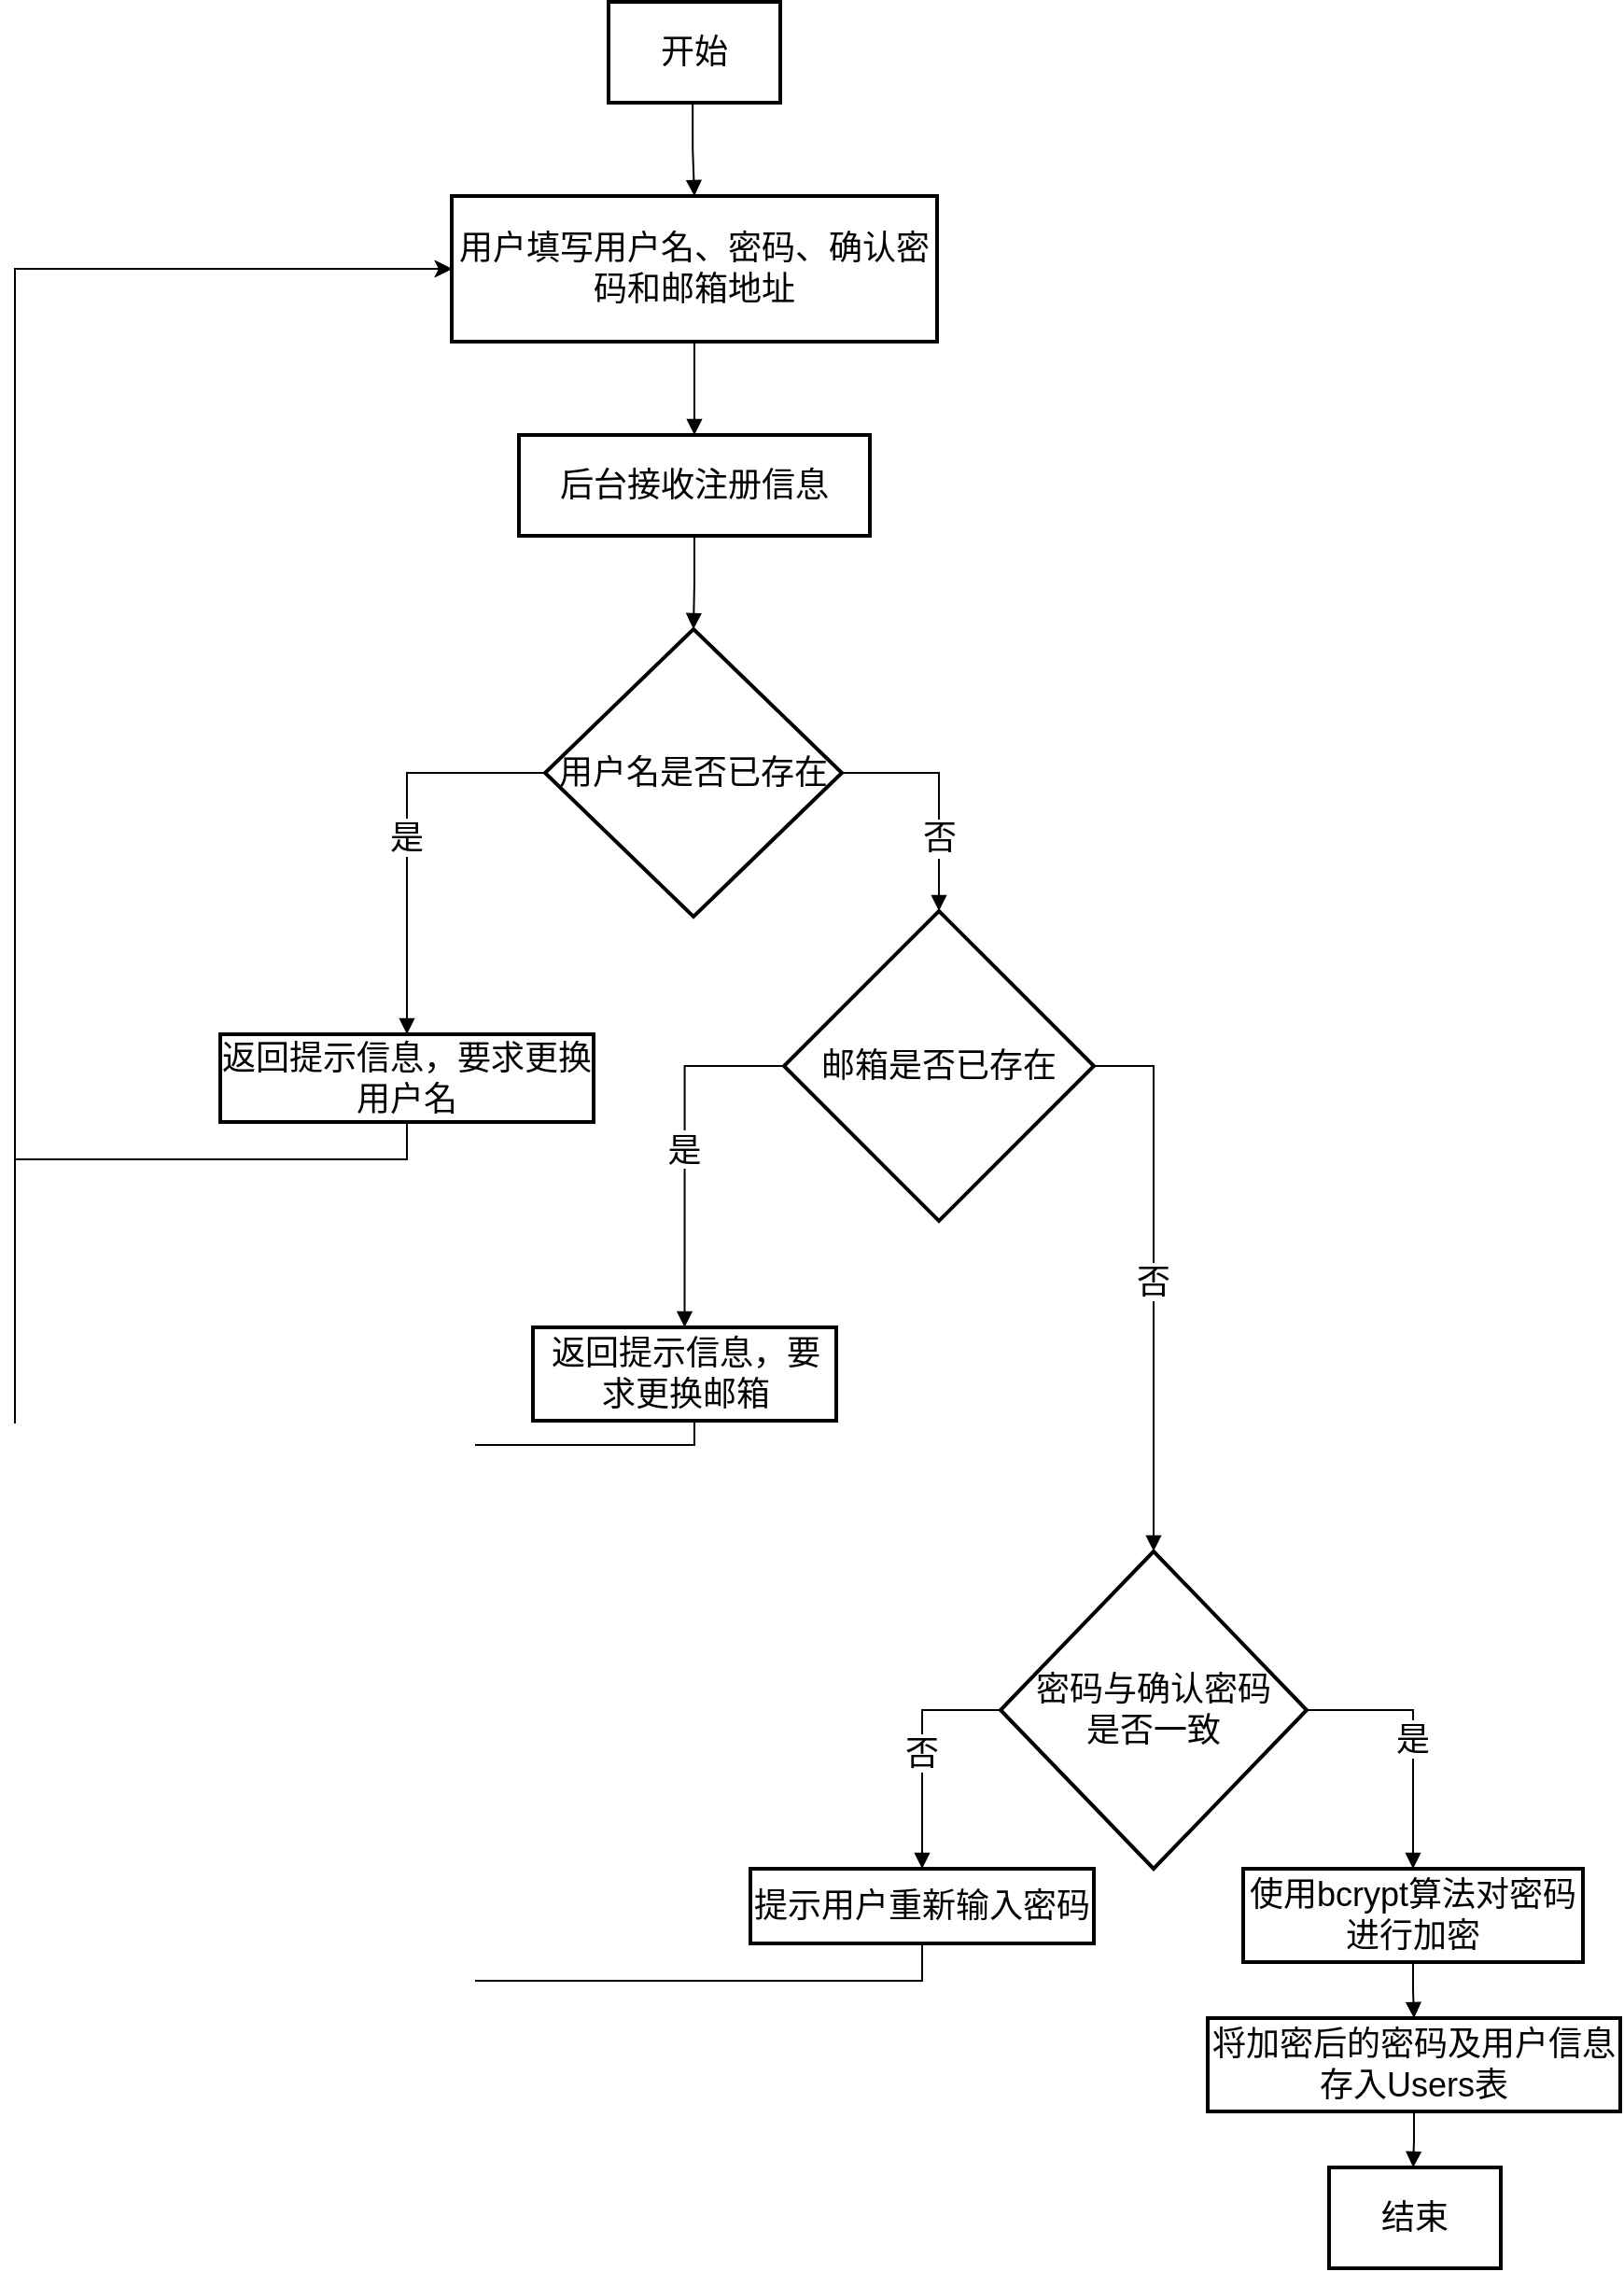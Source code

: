 <mxfile version="26.2.15">
  <diagram name="第 1 页" id="3JSs4MN5bHzwzL3MK9mN">
    <mxGraphModel dx="1695" dy="1001" grid="1" gridSize="10" guides="1" tooltips="1" connect="1" arrows="1" fold="1" page="1" pageScale="1" pageWidth="1200" pageHeight="1600" math="0" shadow="0">
      <root>
        <mxCell id="0" />
        <mxCell id="1" parent="0" />
        <mxCell id="RmGULRWr54-7OMC-13Zr-1" value="开始" style="whiteSpace=wrap;strokeWidth=2;fontSize=18;" parent="1" vertex="1">
          <mxGeometry x="468" y="20" width="92" height="54" as="geometry" />
        </mxCell>
        <mxCell id="RmGULRWr54-7OMC-13Zr-2" value="用户填写用户名、密码、确认密码和邮箱地址" style="whiteSpace=wrap;strokeWidth=2;fontSize=18;" parent="1" vertex="1">
          <mxGeometry x="384" y="124" width="260" height="78" as="geometry" />
        </mxCell>
        <mxCell id="RmGULRWr54-7OMC-13Zr-3" value="后台接收注册信息" style="whiteSpace=wrap;strokeWidth=2;fontSize=18;" parent="1" vertex="1">
          <mxGeometry x="420" y="252" width="188" height="54" as="geometry" />
        </mxCell>
        <mxCell id="RmGULRWr54-7OMC-13Zr-4" value="用户名是否已存在" style="rhombus;strokeWidth=2;whiteSpace=wrap;fontSize=18;" parent="1" vertex="1">
          <mxGeometry x="434" y="356" width="159" height="154" as="geometry" />
        </mxCell>
        <mxCell id="RmGULRWr54-7OMC-13Zr-26" style="edgeStyle=orthogonalEdgeStyle;rounded=0;orthogonalLoop=1;jettySize=auto;html=1;exitX=0.5;exitY=1;exitDx=0;exitDy=0;entryX=0;entryY=0.5;entryDx=0;entryDy=0;fontSize=18;" parent="1" source="RmGULRWr54-7OMC-13Zr-5" target="RmGULRWr54-7OMC-13Zr-2" edge="1">
          <mxGeometry relative="1" as="geometry">
            <Array as="points">
              <mxPoint x="360" y="640" />
              <mxPoint x="150" y="640" />
              <mxPoint x="150" y="163" />
            </Array>
          </mxGeometry>
        </mxCell>
        <mxCell id="RmGULRWr54-7OMC-13Zr-5" value="返回提示信息，要求更换用户名" style="whiteSpace=wrap;strokeWidth=2;fontSize=18;" parent="1" vertex="1">
          <mxGeometry x="260" y="573" width="200" height="47" as="geometry" />
        </mxCell>
        <mxCell id="RmGULRWr54-7OMC-13Zr-6" value="邮箱是否已存在" style="rhombus;strokeWidth=2;whiteSpace=wrap;fontSize=18;" parent="1" vertex="1">
          <mxGeometry x="562" y="507" width="166" height="166" as="geometry" />
        </mxCell>
        <mxCell id="RmGULRWr54-7OMC-13Zr-27" style="edgeStyle=orthogonalEdgeStyle;rounded=0;orthogonalLoop=1;jettySize=auto;html=1;exitX=0.5;exitY=1;exitDx=0;exitDy=0;entryX=0;entryY=0.5;entryDx=0;entryDy=0;fontSize=18;" parent="1" source="RmGULRWr54-7OMC-13Zr-7" target="RmGULRWr54-7OMC-13Zr-2" edge="1">
          <mxGeometry relative="1" as="geometry">
            <mxPoint x="380" y="163" as="targetPoint" />
            <mxPoint x="513.5" y="773" as="sourcePoint" />
            <Array as="points">
              <mxPoint x="514" y="793" />
              <mxPoint x="150" y="793" />
              <mxPoint x="150" y="163" />
            </Array>
          </mxGeometry>
        </mxCell>
        <mxCell id="RmGULRWr54-7OMC-13Zr-7" value="返回提示信息，要求更换邮箱" style="whiteSpace=wrap;strokeWidth=2;fontSize=18;" parent="1" vertex="1">
          <mxGeometry x="427.5" y="730" width="162.5" height="50" as="geometry" />
        </mxCell>
        <mxCell id="RmGULRWr54-7OMC-13Zr-8" value="密码与确认密码&#xa;是否一致" style="rhombus;strokeWidth=2;whiteSpace=wrap;fontSize=18;" parent="1" vertex="1">
          <mxGeometry x="678" y="850" width="164" height="170" as="geometry" />
        </mxCell>
        <mxCell id="RmGULRWr54-7OMC-13Zr-28" style="edgeStyle=orthogonalEdgeStyle;rounded=0;orthogonalLoop=1;jettySize=auto;html=1;exitX=0.5;exitY=1;exitDx=0;exitDy=0;entryX=0;entryY=0.5;entryDx=0;entryDy=0;fontSize=18;" parent="1" source="RmGULRWr54-7OMC-13Zr-9" target="RmGULRWr54-7OMC-13Zr-2" edge="1">
          <mxGeometry relative="1" as="geometry">
            <Array as="points">
              <mxPoint x="636" y="1080" />
              <mxPoint x="150" y="1080" />
              <mxPoint x="150" y="163" />
            </Array>
          </mxGeometry>
        </mxCell>
        <mxCell id="RmGULRWr54-7OMC-13Zr-9" value="提示用户重新输入密码" style="whiteSpace=wrap;strokeWidth=2;fontSize=18;" parent="1" vertex="1">
          <mxGeometry x="544" y="1020" width="184" height="40" as="geometry" />
        </mxCell>
        <mxCell id="RmGULRWr54-7OMC-13Zr-10" value="使用bcrypt算法对密码进行加密" style="whiteSpace=wrap;strokeWidth=2;fontSize=18;" parent="1" vertex="1">
          <mxGeometry x="808" y="1020" width="182" height="50" as="geometry" />
        </mxCell>
        <mxCell id="RmGULRWr54-7OMC-13Zr-11" value="将加密后的密码及用户信息存入Users表" style="whiteSpace=wrap;strokeWidth=2;fontSize=18;" parent="1" vertex="1">
          <mxGeometry x="789" y="1100" width="221" height="50" as="geometry" />
        </mxCell>
        <mxCell id="RmGULRWr54-7OMC-13Zr-12" value="结束" style="whiteSpace=wrap;strokeWidth=2;fontSize=18;" parent="1" vertex="1">
          <mxGeometry x="854" y="1180" width="92" height="54" as="geometry" />
        </mxCell>
        <mxCell id="RmGULRWr54-7OMC-13Zr-13" value="" style="startArrow=none;endArrow=block;exitX=0.49;exitY=1;entryX=0.5;entryY=0;rounded=0;edgeStyle=orthogonalEdgeStyle;fontSize=18;" parent="1" source="RmGULRWr54-7OMC-13Zr-1" target="RmGULRWr54-7OMC-13Zr-2" edge="1">
          <mxGeometry relative="1" as="geometry" />
        </mxCell>
        <mxCell id="RmGULRWr54-7OMC-13Zr-14" value="" style="startArrow=none;endArrow=block;exitX=0.5;exitY=1;entryX=0.5;entryY=0;rounded=0;edgeStyle=orthogonalEdgeStyle;fontSize=18;" parent="1" source="RmGULRWr54-7OMC-13Zr-2" target="RmGULRWr54-7OMC-13Zr-3" edge="1">
          <mxGeometry relative="1" as="geometry" />
        </mxCell>
        <mxCell id="RmGULRWr54-7OMC-13Zr-15" value="" style="startArrow=none;endArrow=block;exitX=0.5;exitY=1;entryX=0.5;entryY=0;rounded=0;edgeStyle=orthogonalEdgeStyle;fontSize=18;" parent="1" source="RmGULRWr54-7OMC-13Zr-3" target="RmGULRWr54-7OMC-13Zr-4" edge="1">
          <mxGeometry relative="1" as="geometry" />
        </mxCell>
        <mxCell id="RmGULRWr54-7OMC-13Zr-16" value="是" style="startArrow=none;endArrow=block;exitX=0;exitY=0.5;entryX=0.5;entryY=0;rounded=0;edgeStyle=orthogonalEdgeStyle;exitDx=0;exitDy=0;fontSize=18;" parent="1" source="RmGULRWr54-7OMC-13Zr-4" target="RmGULRWr54-7OMC-13Zr-5" edge="1">
          <mxGeometry relative="1" as="geometry" />
        </mxCell>
        <mxCell id="RmGULRWr54-7OMC-13Zr-17" value="" style="startArrow=none;endArrow=block;exitX=1;exitY=0.5;entryX=0.5;entryY=0;rounded=0;edgeStyle=orthogonalEdgeStyle;exitDx=0;exitDy=0;fontSize=18;" parent="1" source="RmGULRWr54-7OMC-13Zr-4" target="RmGULRWr54-7OMC-13Zr-6" edge="1">
          <mxGeometry relative="1" as="geometry" />
        </mxCell>
        <mxCell id="RmGULRWr54-7OMC-13Zr-24" value="否" style="edgeLabel;html=1;align=center;verticalAlign=middle;resizable=0;points=[];fontSize=18;" parent="RmGULRWr54-7OMC-13Zr-17" vertex="1" connectable="0">
          <mxGeometry x="0.381" relative="1" as="geometry">
            <mxPoint as="offset" />
          </mxGeometry>
        </mxCell>
        <mxCell id="RmGULRWr54-7OMC-13Zr-18" value="是" style="startArrow=none;endArrow=block;exitX=0;exitY=0.5;entryX=0.5;entryY=0;rounded=0;edgeStyle=orthogonalEdgeStyle;exitDx=0;exitDy=0;fontSize=18;" parent="1" source="RmGULRWr54-7OMC-13Zr-6" target="RmGULRWr54-7OMC-13Zr-7" edge="1">
          <mxGeometry relative="1" as="geometry" />
        </mxCell>
        <mxCell id="RmGULRWr54-7OMC-13Zr-19" value="否" style="startArrow=none;endArrow=block;exitX=1;exitY=0.5;entryX=0.5;entryY=0;rounded=0;edgeStyle=orthogonalEdgeStyle;exitDx=0;exitDy=0;fontSize=18;" parent="1" source="RmGULRWr54-7OMC-13Zr-6" target="RmGULRWr54-7OMC-13Zr-8" edge="1">
          <mxGeometry relative="1" as="geometry" />
        </mxCell>
        <mxCell id="RmGULRWr54-7OMC-13Zr-20" value="否" style="startArrow=none;endArrow=block;exitX=0;exitY=0.5;entryX=0.5;entryY=0;rounded=0;edgeStyle=orthogonalEdgeStyle;exitDx=0;exitDy=0;fontSize=18;" parent="1" source="RmGULRWr54-7OMC-13Zr-8" target="RmGULRWr54-7OMC-13Zr-9" edge="1">
          <mxGeometry relative="1" as="geometry" />
        </mxCell>
        <mxCell id="RmGULRWr54-7OMC-13Zr-21" value="是" style="startArrow=none;endArrow=block;exitX=1;exitY=0.5;entryX=0.5;entryY=0;rounded=0;edgeStyle=orthogonalEdgeStyle;exitDx=0;exitDy=0;fontSize=18;" parent="1" source="RmGULRWr54-7OMC-13Zr-8" target="RmGULRWr54-7OMC-13Zr-10" edge="1">
          <mxGeometry relative="1" as="geometry" />
        </mxCell>
        <mxCell id="RmGULRWr54-7OMC-13Zr-22" value="" style="startArrow=none;endArrow=block;exitX=0.5;exitY=1;entryX=0.5;entryY=0;rounded=0;edgeStyle=orthogonalEdgeStyle;fontSize=18;" parent="1" source="RmGULRWr54-7OMC-13Zr-10" target="RmGULRWr54-7OMC-13Zr-11" edge="1">
          <mxGeometry relative="1" as="geometry" />
        </mxCell>
        <mxCell id="RmGULRWr54-7OMC-13Zr-23" value="" style="startArrow=none;endArrow=block;exitX=0.5;exitY=1;entryX=0.49;entryY=0;rounded=0;edgeStyle=orthogonalEdgeStyle;fontSize=18;" parent="1" source="RmGULRWr54-7OMC-13Zr-11" target="RmGULRWr54-7OMC-13Zr-12" edge="1">
          <mxGeometry relative="1" as="geometry" />
        </mxCell>
      </root>
    </mxGraphModel>
  </diagram>
</mxfile>
